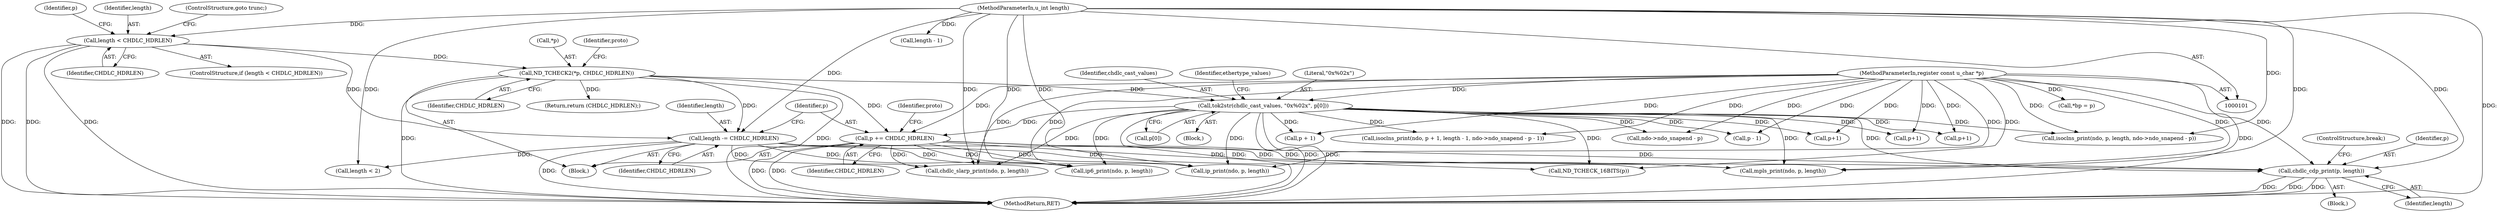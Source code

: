 digraph "0_tcpdump_1dcd10aceabbc03bf571ea32b892c522cbe923de_0@pointer" {
"1000180" [label="(Call,chdlc_cdp_print(p, length))"];
"1000138" [label="(Call,tok2str(chdlc_cast_values, \"0x%02x\", p[0]))"];
"1000116" [label="(Call,ND_TCHECK2(*p, CHDLC_HDRLEN))"];
"1000112" [label="(Call,length < CHDLC_HDRLEN)"];
"1000104" [label="(MethodParameterIn,u_int length)"];
"1000103" [label="(MethodParameterIn,register const u_char *p)"];
"1000155" [label="(Call,p += CHDLC_HDRLEN)"];
"1000152" [label="(Call,length -= CHDLC_HDRLEN)"];
"1000193" [label="(Call,length < 2)"];
"1000118" [label="(Identifier,p)"];
"1000183" [label="(ControlStructure,break;)"];
"1000139" [label="(Identifier,chdlc_cast_values)"];
"1000232" [label="(Call,p - 1)"];
"1000111" [label="(ControlStructure,if (length < CHDLC_HDRLEN))"];
"1000113" [label="(Identifier,length)"];
"1000119" [label="(Identifier,CHDLC_HDRLEN)"];
"1000114" [label="(Identifier,CHDLC_HDRLEN)"];
"1000216" [label="(Call,p+1)"];
"1000160" [label="(Block,)"];
"1000159" [label="(Identifier,proto)"];
"1000162" [label="(Call,ip_print(ndo, p, length))"];
"1000203" [label="(Call,p+1)"];
"1000105" [label="(Block,)"];
"1000156" [label="(Identifier,p)"];
"1000103" [label="(MethodParameterIn,register const u_char *p)"];
"1000180" [label="(Call,chdlc_cdp_print(p, length))"];
"1000210" [label="(Call,p+1)"];
"1000108" [label="(Call,*bp = p)"];
"1000157" [label="(Identifier,CHDLC_HDRLEN)"];
"1000115" [label="(ControlStructure,goto trunc;)"];
"1000155" [label="(Call,p += CHDLC_HDRLEN)"];
"1000104" [label="(MethodParameterIn,u_int length)"];
"1000240" [label="(Call,ndo->ndo_snapend - p)"];
"1000153" [label="(Identifier,length)"];
"1000220" [label="(Call,isoclns_print(ndo, p + 1, length - 1, ndo->ndo_snapend - p - 1))"];
"1000186" [label="(Call,mpls_print(ndo, p, length))"];
"1000117" [label="(Call,*p)"];
"1000141" [label="(Call,p[0])"];
"1000174" [label="(Call,chdlc_slarp_print(ndo, p, length))"];
"1000236" [label="(Call,isoclns_print(ndo, p, length, ndo->ndo_snapend - p))"];
"1000181" [label="(Identifier,p)"];
"1000168" [label="(Call,ip6_print(ndo, p, length))"];
"1000222" [label="(Call,p + 1)"];
"1000116" [label="(Call,ND_TCHECK2(*p, CHDLC_HDRLEN))"];
"1000272" [label="(MethodReturn,RET)"];
"1000259" [label="(Return,return (CHDLC_HDRLEN);)"];
"1000152" [label="(Call,length -= CHDLC_HDRLEN)"];
"1000138" [label="(Call,tok2str(chdlc_cast_values, \"0x%02x\", p[0]))"];
"1000225" [label="(Call,length - 1)"];
"1000154" [label="(Identifier,CHDLC_HDRLEN)"];
"1000112" [label="(Call,length < CHDLC_HDRLEN)"];
"1000182" [label="(Identifier,length)"];
"1000197" [label="(Call,ND_TCHECK_16BITS(p))"];
"1000137" [label="(Block,)"];
"1000121" [label="(Identifier,proto)"];
"1000146" [label="(Identifier,ethertype_values)"];
"1000140" [label="(Literal,\"0x%02x\")"];
"1000180" -> "1000160"  [label="AST: "];
"1000180" -> "1000182"  [label="CFG: "];
"1000181" -> "1000180"  [label="AST: "];
"1000182" -> "1000180"  [label="AST: "];
"1000183" -> "1000180"  [label="CFG: "];
"1000180" -> "1000272"  [label="DDG: "];
"1000180" -> "1000272"  [label="DDG: "];
"1000180" -> "1000272"  [label="DDG: "];
"1000138" -> "1000180"  [label="DDG: "];
"1000155" -> "1000180"  [label="DDG: "];
"1000103" -> "1000180"  [label="DDG: "];
"1000152" -> "1000180"  [label="DDG: "];
"1000104" -> "1000180"  [label="DDG: "];
"1000138" -> "1000137"  [label="AST: "];
"1000138" -> "1000141"  [label="CFG: "];
"1000139" -> "1000138"  [label="AST: "];
"1000140" -> "1000138"  [label="AST: "];
"1000141" -> "1000138"  [label="AST: "];
"1000146" -> "1000138"  [label="CFG: "];
"1000138" -> "1000272"  [label="DDG: "];
"1000138" -> "1000272"  [label="DDG: "];
"1000138" -> "1000272"  [label="DDG: "];
"1000116" -> "1000138"  [label="DDG: "];
"1000103" -> "1000138"  [label="DDG: "];
"1000138" -> "1000155"  [label="DDG: "];
"1000138" -> "1000162"  [label="DDG: "];
"1000138" -> "1000168"  [label="DDG: "];
"1000138" -> "1000174"  [label="DDG: "];
"1000138" -> "1000186"  [label="DDG: "];
"1000138" -> "1000197"  [label="DDG: "];
"1000138" -> "1000203"  [label="DDG: "];
"1000138" -> "1000210"  [label="DDG: "];
"1000138" -> "1000216"  [label="DDG: "];
"1000138" -> "1000220"  [label="DDG: "];
"1000138" -> "1000222"  [label="DDG: "];
"1000138" -> "1000232"  [label="DDG: "];
"1000138" -> "1000236"  [label="DDG: "];
"1000138" -> "1000240"  [label="DDG: "];
"1000116" -> "1000105"  [label="AST: "];
"1000116" -> "1000119"  [label="CFG: "];
"1000117" -> "1000116"  [label="AST: "];
"1000119" -> "1000116"  [label="AST: "];
"1000121" -> "1000116"  [label="CFG: "];
"1000116" -> "1000272"  [label="DDG: "];
"1000116" -> "1000272"  [label="DDG: "];
"1000112" -> "1000116"  [label="DDG: "];
"1000116" -> "1000152"  [label="DDG: "];
"1000116" -> "1000155"  [label="DDG: "];
"1000116" -> "1000259"  [label="DDG: "];
"1000112" -> "1000111"  [label="AST: "];
"1000112" -> "1000114"  [label="CFG: "];
"1000113" -> "1000112"  [label="AST: "];
"1000114" -> "1000112"  [label="AST: "];
"1000115" -> "1000112"  [label="CFG: "];
"1000118" -> "1000112"  [label="CFG: "];
"1000112" -> "1000272"  [label="DDG: "];
"1000112" -> "1000272"  [label="DDG: "];
"1000112" -> "1000272"  [label="DDG: "];
"1000104" -> "1000112"  [label="DDG: "];
"1000112" -> "1000152"  [label="DDG: "];
"1000104" -> "1000101"  [label="AST: "];
"1000104" -> "1000272"  [label="DDG: "];
"1000104" -> "1000152"  [label="DDG: "];
"1000104" -> "1000162"  [label="DDG: "];
"1000104" -> "1000168"  [label="DDG: "];
"1000104" -> "1000174"  [label="DDG: "];
"1000104" -> "1000186"  [label="DDG: "];
"1000104" -> "1000193"  [label="DDG: "];
"1000104" -> "1000225"  [label="DDG: "];
"1000104" -> "1000236"  [label="DDG: "];
"1000103" -> "1000101"  [label="AST: "];
"1000103" -> "1000272"  [label="DDG: "];
"1000103" -> "1000108"  [label="DDG: "];
"1000103" -> "1000155"  [label="DDG: "];
"1000103" -> "1000162"  [label="DDG: "];
"1000103" -> "1000168"  [label="DDG: "];
"1000103" -> "1000174"  [label="DDG: "];
"1000103" -> "1000186"  [label="DDG: "];
"1000103" -> "1000197"  [label="DDG: "];
"1000103" -> "1000203"  [label="DDG: "];
"1000103" -> "1000210"  [label="DDG: "];
"1000103" -> "1000216"  [label="DDG: "];
"1000103" -> "1000220"  [label="DDG: "];
"1000103" -> "1000222"  [label="DDG: "];
"1000103" -> "1000232"  [label="DDG: "];
"1000103" -> "1000236"  [label="DDG: "];
"1000103" -> "1000240"  [label="DDG: "];
"1000155" -> "1000105"  [label="AST: "];
"1000155" -> "1000157"  [label="CFG: "];
"1000156" -> "1000155"  [label="AST: "];
"1000157" -> "1000155"  [label="AST: "];
"1000159" -> "1000155"  [label="CFG: "];
"1000155" -> "1000272"  [label="DDG: "];
"1000155" -> "1000272"  [label="DDG: "];
"1000155" -> "1000162"  [label="DDG: "];
"1000155" -> "1000168"  [label="DDG: "];
"1000155" -> "1000174"  [label="DDG: "];
"1000155" -> "1000186"  [label="DDG: "];
"1000155" -> "1000197"  [label="DDG: "];
"1000152" -> "1000105"  [label="AST: "];
"1000152" -> "1000154"  [label="CFG: "];
"1000153" -> "1000152"  [label="AST: "];
"1000154" -> "1000152"  [label="AST: "];
"1000156" -> "1000152"  [label="CFG: "];
"1000152" -> "1000272"  [label="DDG: "];
"1000152" -> "1000162"  [label="DDG: "];
"1000152" -> "1000168"  [label="DDG: "];
"1000152" -> "1000174"  [label="DDG: "];
"1000152" -> "1000186"  [label="DDG: "];
"1000152" -> "1000193"  [label="DDG: "];
}
